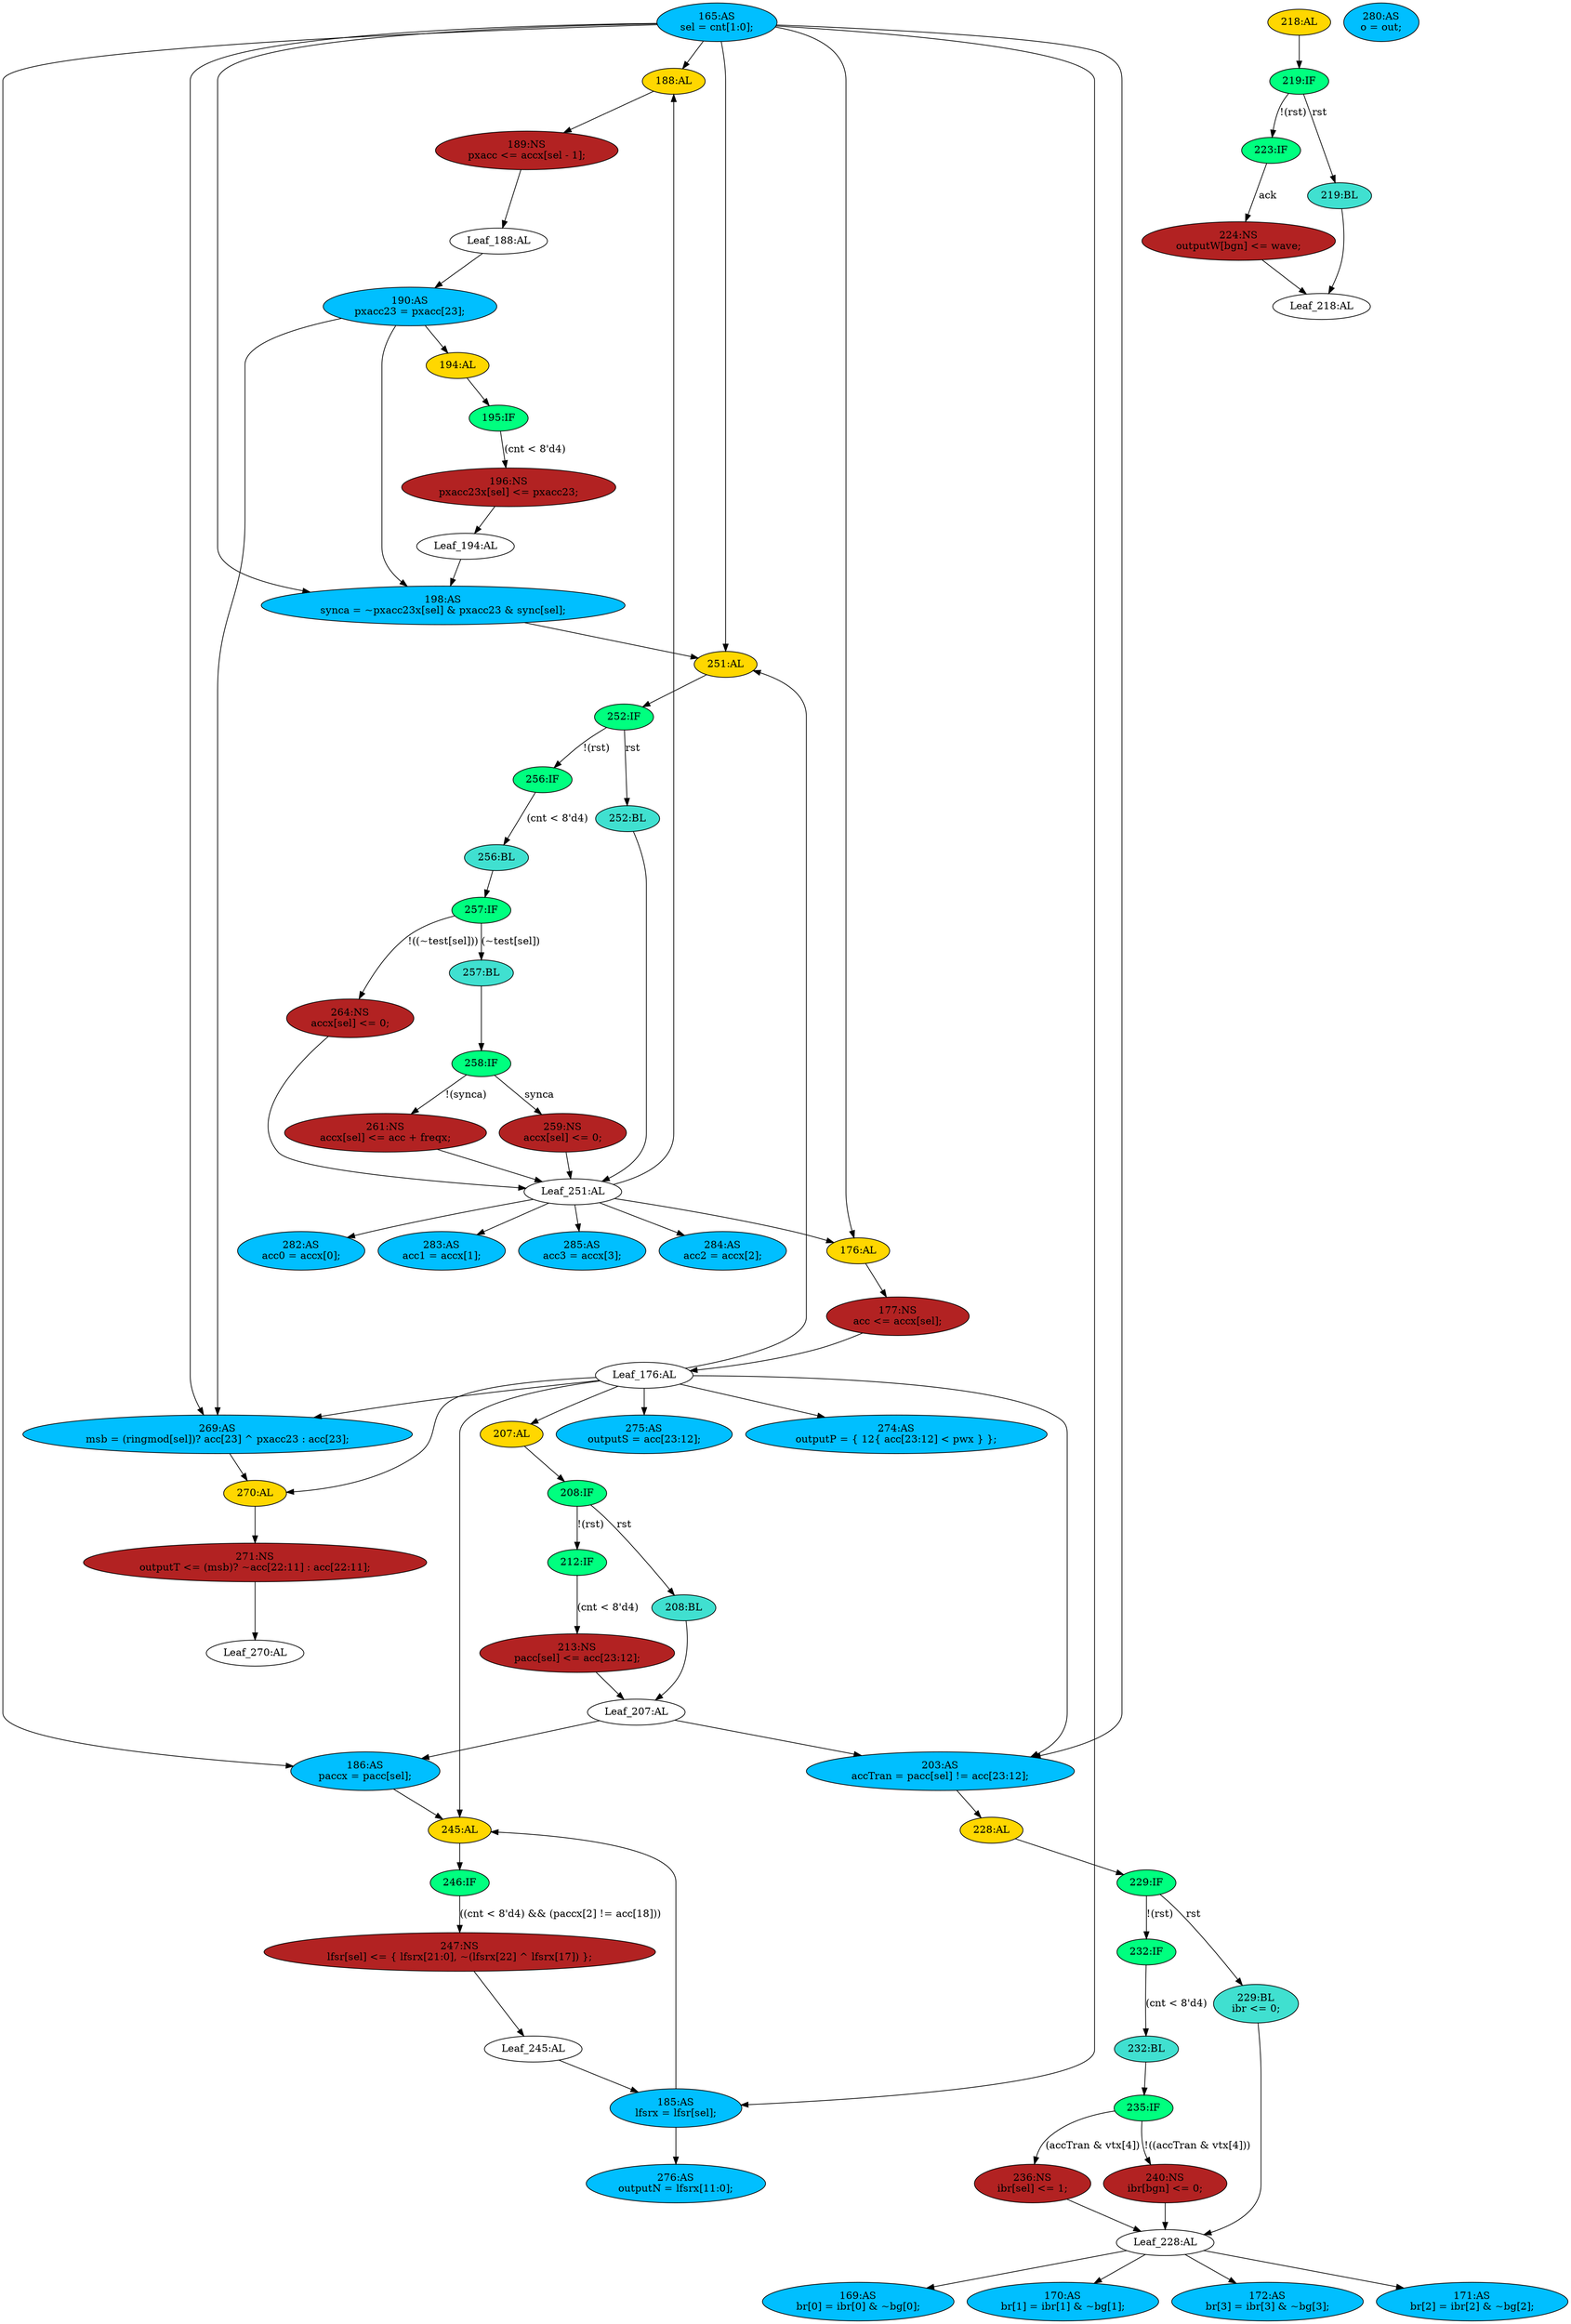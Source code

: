 strict digraph "compose( ,  )" {
	node [label="\N"];
	"208:BL"	 [ast="<pyverilog.vparser.ast.Block object at 0x7f5d273edc10>",
		fillcolor=turquoise,
		label="208:BL",
		statements="[]",
		style=filled,
		typ=Block];
	"Leaf_207:AL"	 [def_var="['pacc']",
		label="Leaf_207:AL"];
	"208:BL" -> "Leaf_207:AL"	 [cond="[]",
		lineno=None];
	"186:AS"	 [ast="<pyverilog.vparser.ast.Assign object at 0x7f5d273e9910>",
		def_var="['paccx']",
		fillcolor=deepskyblue,
		label="186:AS
paccx = pacc[sel];",
		statements="[]",
		style=filled,
		typ=Assign,
		use_var="['pacc', 'sel']"];
	"Leaf_207:AL" -> "186:AS";
	"203:AS"	 [ast="<pyverilog.vparser.ast.Assign object at 0x7f5d273eda90>",
		def_var="['accTran']",
		fillcolor=deepskyblue,
		label="203:AS
accTran = pacc[sel] != acc[23:12];",
		statements="[]",
		style=filled,
		typ=Assign,
		use_var="['pacc', 'sel', 'acc']"];
	"Leaf_207:AL" -> "203:AS";
	"212:IF"	 [ast="<pyverilog.vparser.ast.IfStatement object at 0x7f5d273eb590>",
		fillcolor=springgreen,
		label="212:IF",
		statements="[]",
		style=filled,
		typ=IfStatement];
	"213:NS"	 [ast="<pyverilog.vparser.ast.NonblockingSubstitution object at 0x7f5d273eb750>",
		fillcolor=firebrick,
		label="213:NS
pacc[sel] <= acc[23:12];",
		statements="[<pyverilog.vparser.ast.NonblockingSubstitution object at 0x7f5d273eb750>]",
		style=filled,
		typ=NonblockingSubstitution];
	"212:IF" -> "213:NS"	 [cond="['cnt']",
		label="(cnt < 8'd4)",
		lineno=212];
	"Leaf_188:AL"	 [def_var="['pxacc']",
		label="Leaf_188:AL"];
	"190:AS"	 [ast="<pyverilog.vparser.ast.Assign object at 0x7f5d273e9ed0>",
		def_var="['pxacc23']",
		fillcolor=deepskyblue,
		label="190:AS
pxacc23 = pxacc[23];",
		statements="[]",
		style=filled,
		typ=Assign,
		use_var="['pxacc']"];
	"Leaf_188:AL" -> "190:AS";
	"188:AL"	 [ast="<pyverilog.vparser.ast.Always object at 0x7f5d273e9990>",
		clk_sens=False,
		fillcolor=gold,
		label="188:AL",
		sens="['sel']",
		statements="[]",
		style=filled,
		typ=Always,
		use_var="['sel', 'accx']"];
	"189:NS"	 [ast="<pyverilog.vparser.ast.NonblockingSubstitution object at 0x7f5d273e9c50>",
		fillcolor=firebrick,
		label="189:NS
pxacc <= accx[sel - 1];",
		statements="[<pyverilog.vparser.ast.NonblockingSubstitution object at 0x7f5d273e9c50>]",
		style=filled,
		typ=NonblockingSubstitution];
	"188:AL" -> "189:NS"	 [cond="[]",
		lineno=None];
	"261:NS"	 [ast="<pyverilog.vparser.ast.NonblockingSubstitution object at 0x7f5d276de610>",
		fillcolor=firebrick,
		label="261:NS
accx[sel] <= acc + freqx;",
		statements="[<pyverilog.vparser.ast.NonblockingSubstitution object at 0x7f5d276de610>]",
		style=filled,
		typ=NonblockingSubstitution];
	"Leaf_251:AL"	 [def_var="['accx']",
		label="Leaf_251:AL"];
	"261:NS" -> "Leaf_251:AL"	 [cond="[]",
		lineno=None];
	"169:AS"	 [ast="<pyverilog.vparser.ast.Assign object at 0x7f5d273c4550>",
		def_var="['br']",
		fillcolor=deepskyblue,
		label="169:AS
br[0] = ibr[0] & ~bg[0];",
		statements="[]",
		style=filled,
		typ=Assign,
		use_var="['ibr', 'bg']"];
	"170:AS"	 [ast="<pyverilog.vparser.ast.Assign object at 0x7f5d273c48d0>",
		def_var="['br']",
		fillcolor=deepskyblue,
		label="170:AS
br[1] = ibr[1] & ~bg[1];",
		statements="[]",
		style=filled,
		typ=Assign,
		use_var="['ibr', 'bg']"];
	"219:IF"	 [ast="<pyverilog.vparser.ast.IfStatement object at 0x7f5d273ebf90>",
		fillcolor=springgreen,
		label="219:IF",
		statements="[]",
		style=filled,
		typ=IfStatement];
	"223:IF"	 [ast="<pyverilog.vparser.ast.IfStatement object at 0x7f5d273e70d0>",
		fillcolor=springgreen,
		label="223:IF",
		statements="[]",
		style=filled,
		typ=IfStatement];
	"219:IF" -> "223:IF"	 [cond="['rst']",
		label="!(rst)",
		lineno=219];
	"219:BL"	 [ast="<pyverilog.vparser.ast.Block object at 0x7f5d273eb4d0>",
		fillcolor=turquoise,
		label="219:BL",
		statements="[]",
		style=filled,
		typ=Block];
	"219:IF" -> "219:BL"	 [cond="['rst']",
		label=rst,
		lineno=219];
	"189:NS" -> "Leaf_188:AL"	 [cond="[]",
		lineno=None];
	"235:IF"	 [ast="<pyverilog.vparser.ast.IfStatement object at 0x7f5d273e7ad0>",
		fillcolor=springgreen,
		label="235:IF",
		statements="[]",
		style=filled,
		typ=IfStatement];
	"236:NS"	 [ast="<pyverilog.vparser.ast.NonblockingSubstitution object at 0x7f5d273e7a90>",
		fillcolor=firebrick,
		label="236:NS
ibr[sel] <= 1;",
		statements="[<pyverilog.vparser.ast.NonblockingSubstitution object at 0x7f5d273e7a90>]",
		style=filled,
		typ=NonblockingSubstitution];
	"235:IF" -> "236:NS"	 [cond="['accTran', 'vtx']",
		label="(accTran & vtx[4])",
		lineno=235];
	"240:NS"	 [ast="<pyverilog.vparser.ast.NonblockingSubstitution object at 0x7f5d273e7c90>",
		fillcolor=firebrick,
		label="240:NS
ibr[bgn] <= 0;",
		statements="[<pyverilog.vparser.ast.NonblockingSubstitution object at 0x7f5d273e7c90>]",
		style=filled,
		typ=NonblockingSubstitution];
	"235:IF" -> "240:NS"	 [cond="['accTran', 'vtx']",
		label="!((accTran & vtx[4]))",
		lineno=235];
	"Leaf_228:AL"	 [def_var="['ibr']",
		label="Leaf_228:AL"];
	"236:NS" -> "Leaf_228:AL"	 [cond="[]",
		lineno=None];
	"185:AS"	 [ast="<pyverilog.vparser.ast.Assign object at 0x7f5d273e9610>",
		def_var="['lfsrx']",
		fillcolor=deepskyblue,
		label="185:AS
lfsrx = lfsr[sel];",
		statements="[]",
		style=filled,
		typ=Assign,
		use_var="['lfsr', 'sel']"];
	"276:AS"	 [ast="<pyverilog.vparser.ast.Assign object at 0x7f5d276dab10>",
		def_var="['outputN']",
		fillcolor=deepskyblue,
		label="276:AS
outputN = lfsrx[11:0];",
		statements="[]",
		style=filled,
		typ=Assign,
		use_var="['lfsrx']"];
	"185:AS" -> "276:AS";
	"245:AL"	 [ast="<pyverilog.vparser.ast.Always object at 0x7f5d273e7850>",
		clk_sens=True,
		fillcolor=gold,
		label="245:AL",
		sens="['clk']",
		statements="[]",
		style=filled,
		typ=Always,
		use_var="['acc', 'cnt', 'paccx', 'lfsrx']"];
	"185:AS" -> "245:AL";
	"224:NS"	 [ast="<pyverilog.vparser.ast.NonblockingSubstitution object at 0x7f5d273e7210>",
		fillcolor=firebrick,
		label="224:NS
outputW[bgn] <= wave;",
		statements="[<pyverilog.vparser.ast.NonblockingSubstitution object at 0x7f5d273e7210>]",
		style=filled,
		typ=NonblockingSubstitution];
	"Leaf_218:AL"	 [def_var="['outputW']",
		label="Leaf_218:AL"];
	"224:NS" -> "Leaf_218:AL"	 [cond="[]",
		lineno=None];
	"240:NS" -> "Leaf_228:AL"	 [cond="[]",
		lineno=None];
	"232:IF"	 [ast="<pyverilog.vparser.ast.IfStatement object at 0x7f5d273e7690>",
		fillcolor=springgreen,
		label="232:IF",
		statements="[]",
		style=filled,
		typ=IfStatement];
	"232:BL"	 [ast="<pyverilog.vparser.ast.Block object at 0x7f5d273e76d0>",
		fillcolor=turquoise,
		label="232:BL",
		statements="[]",
		style=filled,
		typ=Block];
	"232:IF" -> "232:BL"	 [cond="['cnt']",
		label="(cnt < 8'd4)",
		lineno=232];
	"256:BL"	 [ast="<pyverilog.vparser.ast.Block object at 0x7f5d276d1e90>",
		fillcolor=turquoise,
		label="256:BL",
		statements="[]",
		style=filled,
		typ=Block];
	"257:IF"	 [ast="<pyverilog.vparser.ast.IfStatement object at 0x7f5d276de5d0>",
		fillcolor=springgreen,
		label="257:IF",
		statements="[]",
		style=filled,
		typ=IfStatement];
	"256:BL" -> "257:IF"	 [cond="[]",
		lineno=None];
	"264:NS"	 [ast="<pyverilog.vparser.ast.NonblockingSubstitution object at 0x7f5d276de790>",
		fillcolor=firebrick,
		label="264:NS
accx[sel] <= 0;",
		statements="[<pyverilog.vparser.ast.NonblockingSubstitution object at 0x7f5d276de790>]",
		style=filled,
		typ=NonblockingSubstitution];
	"264:NS" -> "Leaf_251:AL"	 [cond="[]",
		lineno=None];
	"195:IF"	 [ast="<pyverilog.vparser.ast.IfStatement object at 0x7f5d273ed250>",
		fillcolor=springgreen,
		label="195:IF",
		statements="[]",
		style=filled,
		typ=IfStatement];
	"196:NS"	 [ast="<pyverilog.vparser.ast.NonblockingSubstitution object at 0x7f5d273ed390>",
		fillcolor=firebrick,
		label="196:NS
pxacc23x[sel] <= pxacc23;",
		statements="[<pyverilog.vparser.ast.NonblockingSubstitution object at 0x7f5d273ed390>]",
		style=filled,
		typ=NonblockingSubstitution];
	"195:IF" -> "196:NS"	 [cond="['cnt']",
		label="(cnt < 8'd4)",
		lineno=195];
	"194:AL"	 [ast="<pyverilog.vparser.ast.Always object at 0x7f5d273ed110>",
		clk_sens=True,
		fillcolor=gold,
		label="194:AL",
		sens="['clk']",
		statements="[]",
		style=filled,
		typ=Always,
		use_var="['cnt', 'pxacc23']"];
	"194:AL" -> "195:IF"	 [cond="[]",
		lineno=None];
	"207:AL"	 [ast="<pyverilog.vparser.ast.Always object at 0x7f5d273edc90>",
		clk_sens=True,
		fillcolor=gold,
		label="207:AL",
		sens="['clk']",
		statements="[]",
		style=filled,
		typ=Always,
		use_var="['rst', 'acc', 'cnt']"];
	"208:IF"	 [ast="<pyverilog.vparser.ast.IfStatement object at 0x7f5d273eb410>",
		fillcolor=springgreen,
		label="208:IF",
		statements="[]",
		style=filled,
		typ=IfStatement];
	"207:AL" -> "208:IF"	 [cond="[]",
		lineno=None];
	"Leaf_228:AL" -> "169:AS";
	"Leaf_228:AL" -> "170:AS";
	"172:AS"	 [ast="<pyverilog.vparser.ast.Assign object at 0x7f5d273c4fd0>",
		def_var="['br']",
		fillcolor=deepskyblue,
		label="172:AS
br[3] = ibr[3] & ~bg[3];",
		statements="[]",
		style=filled,
		typ=Assign,
		use_var="['ibr', 'bg']"];
	"Leaf_228:AL" -> "172:AS";
	"171:AS"	 [ast="<pyverilog.vparser.ast.Assign object at 0x7f5d273c4c50>",
		def_var="['br']",
		fillcolor=deepskyblue,
		label="171:AS
br[2] = ibr[2] & ~bg[2];",
		statements="[]",
		style=filled,
		typ=Assign,
		use_var="['ibr', 'bg']"];
	"Leaf_228:AL" -> "171:AS";
	"269:AS"	 [ast="<pyverilog.vparser.ast.Assign object at 0x7f5d276dea50>",
		def_var="['msb']",
		fillcolor=deepskyblue,
		label="269:AS
msb = (ringmod[sel])? acc[23] ^ pxacc23 : acc[23];",
		statements="[]",
		style=filled,
		typ=Assign,
		use_var="['ringmod', 'sel', 'acc', 'pxacc23', 'acc']"];
	"270:AL"	 [ast="<pyverilog.vparser.ast.Always object at 0x7f5d276dead0>",
		clk_sens=False,
		fillcolor=gold,
		label="270:AL",
		sens="['acc', 'msb']",
		statements="[]",
		style=filled,
		typ=Always,
		use_var="['acc', 'msb']"];
	"269:AS" -> "270:AL";
	"177:NS"	 [ast="<pyverilog.vparser.ast.NonblockingSubstitution object at 0x7f5d273c1410>",
		fillcolor=firebrick,
		label="177:NS
acc <= accx[sel];",
		statements="[<pyverilog.vparser.ast.NonblockingSubstitution object at 0x7f5d273c1410>]",
		style=filled,
		typ=NonblockingSubstitution];
	"Leaf_176:AL"	 [def_var="['acc']",
		label="Leaf_176:AL"];
	"177:NS" -> "Leaf_176:AL"	 [cond="[]",
		lineno=None];
	"257:IF" -> "264:NS"	 [cond="['test', 'sel']",
		label="!((~test[sel]))",
		lineno=257];
	"257:BL"	 [ast="<pyverilog.vparser.ast.Block object at 0x7f5d276de0d0>",
		fillcolor=turquoise,
		label="257:BL",
		statements="[]",
		style=filled,
		typ=Block];
	"257:IF" -> "257:BL"	 [cond="['test', 'sel']",
		label="(~test[sel])",
		lineno=257];
	"190:AS" -> "194:AL";
	"190:AS" -> "269:AS";
	"198:AS"	 [ast="<pyverilog.vparser.ast.Assign object at 0x7f5d273ed710>",
		def_var="['synca']",
		fillcolor=deepskyblue,
		label="198:AS
synca = ~pxacc23x[sel] & pxacc23 & sync[sel];",
		statements="[]",
		style=filled,
		typ=Assign,
		use_var="['pxacc23x', 'sel', 'pxacc23', 'sync', 'sel']"];
	"190:AS" -> "198:AS";
	"Leaf_194:AL"	 [def_var="['pxacc23x']",
		label="Leaf_194:AL"];
	"Leaf_194:AL" -> "198:AS";
	"246:IF"	 [ast="<pyverilog.vparser.ast.IfStatement object at 0x7f5d276d1050>",
		fillcolor=springgreen,
		label="246:IF",
		statements="[]",
		style=filled,
		typ=IfStatement];
	"245:AL" -> "246:IF"	 [cond="[]",
		lineno=None];
	"280:AS"	 [ast="<pyverilog.vparser.ast.Assign object at 0x7f5d276e0450>",
		def_var="['o']",
		fillcolor=deepskyblue,
		label="280:AS
o = out;",
		statements="[]",
		style=filled,
		typ=Assign,
		use_var="['out']"];
	"Leaf_176:AL" -> "207:AL";
	"Leaf_176:AL" -> "269:AS";
	"Leaf_176:AL" -> "245:AL";
	"275:AS"	 [ast="<pyverilog.vparser.ast.Assign object at 0x7f5d276da7d0>",
		def_var="['outputS']",
		fillcolor=deepskyblue,
		label="275:AS
outputS = acc[23:12];",
		statements="[]",
		style=filled,
		typ=Assign,
		use_var="['acc']"];
	"Leaf_176:AL" -> "275:AS";
	"Leaf_176:AL" -> "270:AL";
	"274:AS"	 [ast="<pyverilog.vparser.ast.Assign object at 0x7f5d276da450>",
		def_var="['outputP']",
		fillcolor=deepskyblue,
		label="274:AS
outputP = { 12{ acc[23:12] < pwx } };",
		statements="[]",
		style=filled,
		typ=Assign,
		use_var="['acc', 'pwx']"];
	"Leaf_176:AL" -> "274:AS";
	"Leaf_176:AL" -> "203:AS";
	"251:AL"	 [ast="<pyverilog.vparser.ast.Always object at 0x7f5d276d1610>",
		clk_sens=True,
		fillcolor=gold,
		label="251:AL",
		sens="['clk']",
		statements="[]",
		style=filled,
		typ=Always,
		use_var="['acc', 'cnt', 'freqx', 'test', 'rst', 'sel', 'synca']"];
	"Leaf_176:AL" -> "251:AL";
	"Leaf_251:AL" -> "188:AL";
	"283:AS"	 [ast="<pyverilog.vparser.ast.Assign object at 0x7f5d276e07d0>",
		def_var="['acc1']",
		fillcolor=deepskyblue,
		label="283:AS
acc1 = accx[1];",
		statements="[]",
		style=filled,
		typ=Assign,
		use_var="['accx']"];
	"Leaf_251:AL" -> "283:AS";
	"285:AS"	 [ast="<pyverilog.vparser.ast.Assign object at 0x7f5d276e0b50>",
		def_var="['acc3']",
		fillcolor=deepskyblue,
		label="285:AS
acc3 = accx[3];",
		statements="[]",
		style=filled,
		typ=Assign,
		use_var="['accx']"];
	"Leaf_251:AL" -> "285:AS";
	"284:AS"	 [ast="<pyverilog.vparser.ast.Assign object at 0x7f5d276e0990>",
		def_var="['acc2']",
		fillcolor=deepskyblue,
		label="284:AS
acc2 = accx[2];",
		statements="[]",
		style=filled,
		typ=Assign,
		use_var="['accx']"];
	"Leaf_251:AL" -> "284:AS";
	"176:AL"	 [ast="<pyverilog.vparser.ast.Always object at 0x7f5d273c11d0>",
		clk_sens=False,
		fillcolor=gold,
		label="176:AL",
		sens="['sel']",
		statements="[]",
		style=filled,
		typ=Always,
		use_var="['sel', 'accx']"];
	"Leaf_251:AL" -> "176:AL";
	"282:AS"	 [ast="<pyverilog.vparser.ast.Assign object at 0x7f5d276e0610>",
		def_var="['acc0']",
		fillcolor=deepskyblue,
		label="282:AS
acc0 = accx[0];",
		statements="[]",
		style=filled,
		typ=Assign,
		use_var="['accx']"];
	"Leaf_251:AL" -> "282:AS";
	"223:IF" -> "224:NS"	 [cond="['ack']",
		label=ack,
		lineno=223];
	"165:AS"	 [ast="<pyverilog.vparser.ast.Assign object at 0x7f5d27803c90>",
		def_var="['sel']",
		fillcolor=deepskyblue,
		label="165:AS
sel = cnt[1:0];",
		statements="[]",
		style=filled,
		typ=Assign,
		use_var="['cnt']"];
	"165:AS" -> "188:AL";
	"165:AS" -> "185:AS";
	"165:AS" -> "269:AS";
	"165:AS" -> "176:AL";
	"165:AS" -> "186:AS";
	"165:AS" -> "203:AS";
	"165:AS" -> "198:AS";
	"165:AS" -> "251:AL";
	"229:BL"	 [ast="<pyverilog.vparser.ast.Block object at 0x7f5d273e7450>",
		fillcolor=turquoise,
		label="229:BL
ibr <= 0;",
		statements="[<pyverilog.vparser.ast.NonblockingSubstitution object at 0x7f5d273e7490>]",
		style=filled,
		typ=Block];
	"229:BL" -> "Leaf_228:AL"	 [cond="[]",
		lineno=None];
	"271:NS"	 [ast="<pyverilog.vparser.ast.NonblockingSubstitution object at 0x7f5d276def10>",
		fillcolor=firebrick,
		label="271:NS
outputT <= (msb)? ~acc[22:11] : acc[22:11];",
		statements="[<pyverilog.vparser.ast.NonblockingSubstitution object at 0x7f5d276def10>]",
		style=filled,
		typ=NonblockingSubstitution];
	"270:AL" -> "271:NS"	 [cond="[]",
		lineno=None];
	"Leaf_270:AL"	 [def_var="['outputT']",
		label="Leaf_270:AL"];
	"259:NS"	 [ast="<pyverilog.vparser.ast.NonblockingSubstitution object at 0x7f5d276de390>",
		fillcolor=firebrick,
		label="259:NS
accx[sel] <= 0;",
		statements="[<pyverilog.vparser.ast.NonblockingSubstitution object at 0x7f5d276de390>]",
		style=filled,
		typ=NonblockingSubstitution];
	"259:NS" -> "Leaf_251:AL"	 [cond="[]",
		lineno=None];
	"271:NS" -> "Leaf_270:AL"	 [cond="[]",
		lineno=None];
	"196:NS" -> "Leaf_194:AL"	 [cond="[]",
		lineno=None];
	"218:AL"	 [ast="<pyverilog.vparser.ast.Always object at 0x7f5d273eb790>",
		clk_sens=True,
		fillcolor=gold,
		label="218:AL",
		sens="['clk']",
		statements="[]",
		style=filled,
		typ=Always,
		use_var="['ack', 'rst', 'wave']"];
	"218:AL" -> "219:IF"	 [cond="[]",
		lineno=None];
	"228:AL"	 [ast="<pyverilog.vparser.ast.Always object at 0x7f5d273e7250>",
		clk_sens=True,
		fillcolor=gold,
		label="228:AL",
		sens="['clk']",
		statements="[]",
		style=filled,
		typ=Always,
		use_var="['rst', 'vtx', 'cnt', 'accTran']"];
	"229:IF"	 [ast="<pyverilog.vparser.ast.IfStatement object at 0x7f5d273e7510>",
		fillcolor=springgreen,
		label="229:IF",
		statements="[]",
		style=filled,
		typ=IfStatement];
	"228:AL" -> "229:IF"	 [cond="[]",
		lineno=None];
	"256:IF"	 [ast="<pyverilog.vparser.ast.IfStatement object at 0x7f5d276d1e50>",
		fillcolor=springgreen,
		label="256:IF",
		statements="[]",
		style=filled,
		typ=IfStatement];
	"256:IF" -> "256:BL"	 [cond="['cnt']",
		label="(cnt < 8'd4)",
		lineno=256];
	"258:IF"	 [ast="<pyverilog.vparser.ast.IfStatement object at 0x7f5d276de450>",
		fillcolor=springgreen,
		label="258:IF",
		statements="[]",
		style=filled,
		typ=IfStatement];
	"258:IF" -> "261:NS"	 [cond="['synca']",
		label="!(synca)",
		lineno=258];
	"258:IF" -> "259:NS"	 [cond="['synca']",
		label=synca,
		lineno=258];
	"247:NS"	 [ast="<pyverilog.vparser.ast.NonblockingSubstitution object at 0x7f5d276d1590>",
		fillcolor=firebrick,
		label="247:NS
lfsr[sel] <= { lfsrx[21:0], ~(lfsrx[22] ^ lfsrx[17]) };",
		statements="[<pyverilog.vparser.ast.NonblockingSubstitution object at 0x7f5d276d1590>]",
		style=filled,
		typ=NonblockingSubstitution];
	"246:IF" -> "247:NS"	 [cond="['cnt', 'paccx', 'acc']",
		label="((cnt < 8'd4) && (paccx[2] != acc[18]))",
		lineno=246];
	"252:IF"	 [ast="<pyverilog.vparser.ast.IfStatement object at 0x7f5d276d1d50>",
		fillcolor=springgreen,
		label="252:IF",
		statements="[]",
		style=filled,
		typ=IfStatement];
	"252:IF" -> "256:IF"	 [cond="['rst']",
		label="!(rst)",
		lineno=252];
	"252:BL"	 [ast="<pyverilog.vparser.ast.Block object at 0x7f5d276d1290>",
		fillcolor=turquoise,
		label="252:BL",
		statements="[]",
		style=filled,
		typ=Block];
	"252:IF" -> "252:BL"	 [cond="['rst']",
		label=rst,
		lineno=252];
	"176:AL" -> "177:NS"	 [cond="[]",
		lineno=None];
	"Leaf_245:AL"	 [def_var="['lfsr']",
		label="Leaf_245:AL"];
	"Leaf_245:AL" -> "185:AS";
	"257:BL" -> "258:IF"	 [cond="[]",
		lineno=None];
	"186:AS" -> "245:AL";
	"219:BL" -> "Leaf_218:AL"	 [cond="[]",
		lineno=None];
	"252:BL" -> "Leaf_251:AL"	 [cond="[]",
		lineno=None];
	"232:BL" -> "235:IF"	 [cond="[]",
		lineno=None];
	"247:NS" -> "Leaf_245:AL"	 [cond="[]",
		lineno=None];
	"203:AS" -> "228:AL";
	"208:IF" -> "208:BL"	 [cond="['rst']",
		label=rst,
		lineno=208];
	"208:IF" -> "212:IF"	 [cond="['rst']",
		label="!(rst)",
		lineno=208];
	"198:AS" -> "251:AL";
	"251:AL" -> "252:IF"	 [cond="[]",
		lineno=None];
	"229:IF" -> "232:IF"	 [cond="['rst']",
		label="!(rst)",
		lineno=229];
	"229:IF" -> "229:BL"	 [cond="['rst']",
		label=rst,
		lineno=229];
	"213:NS" -> "Leaf_207:AL"	 [cond="[]",
		lineno=None];
}
